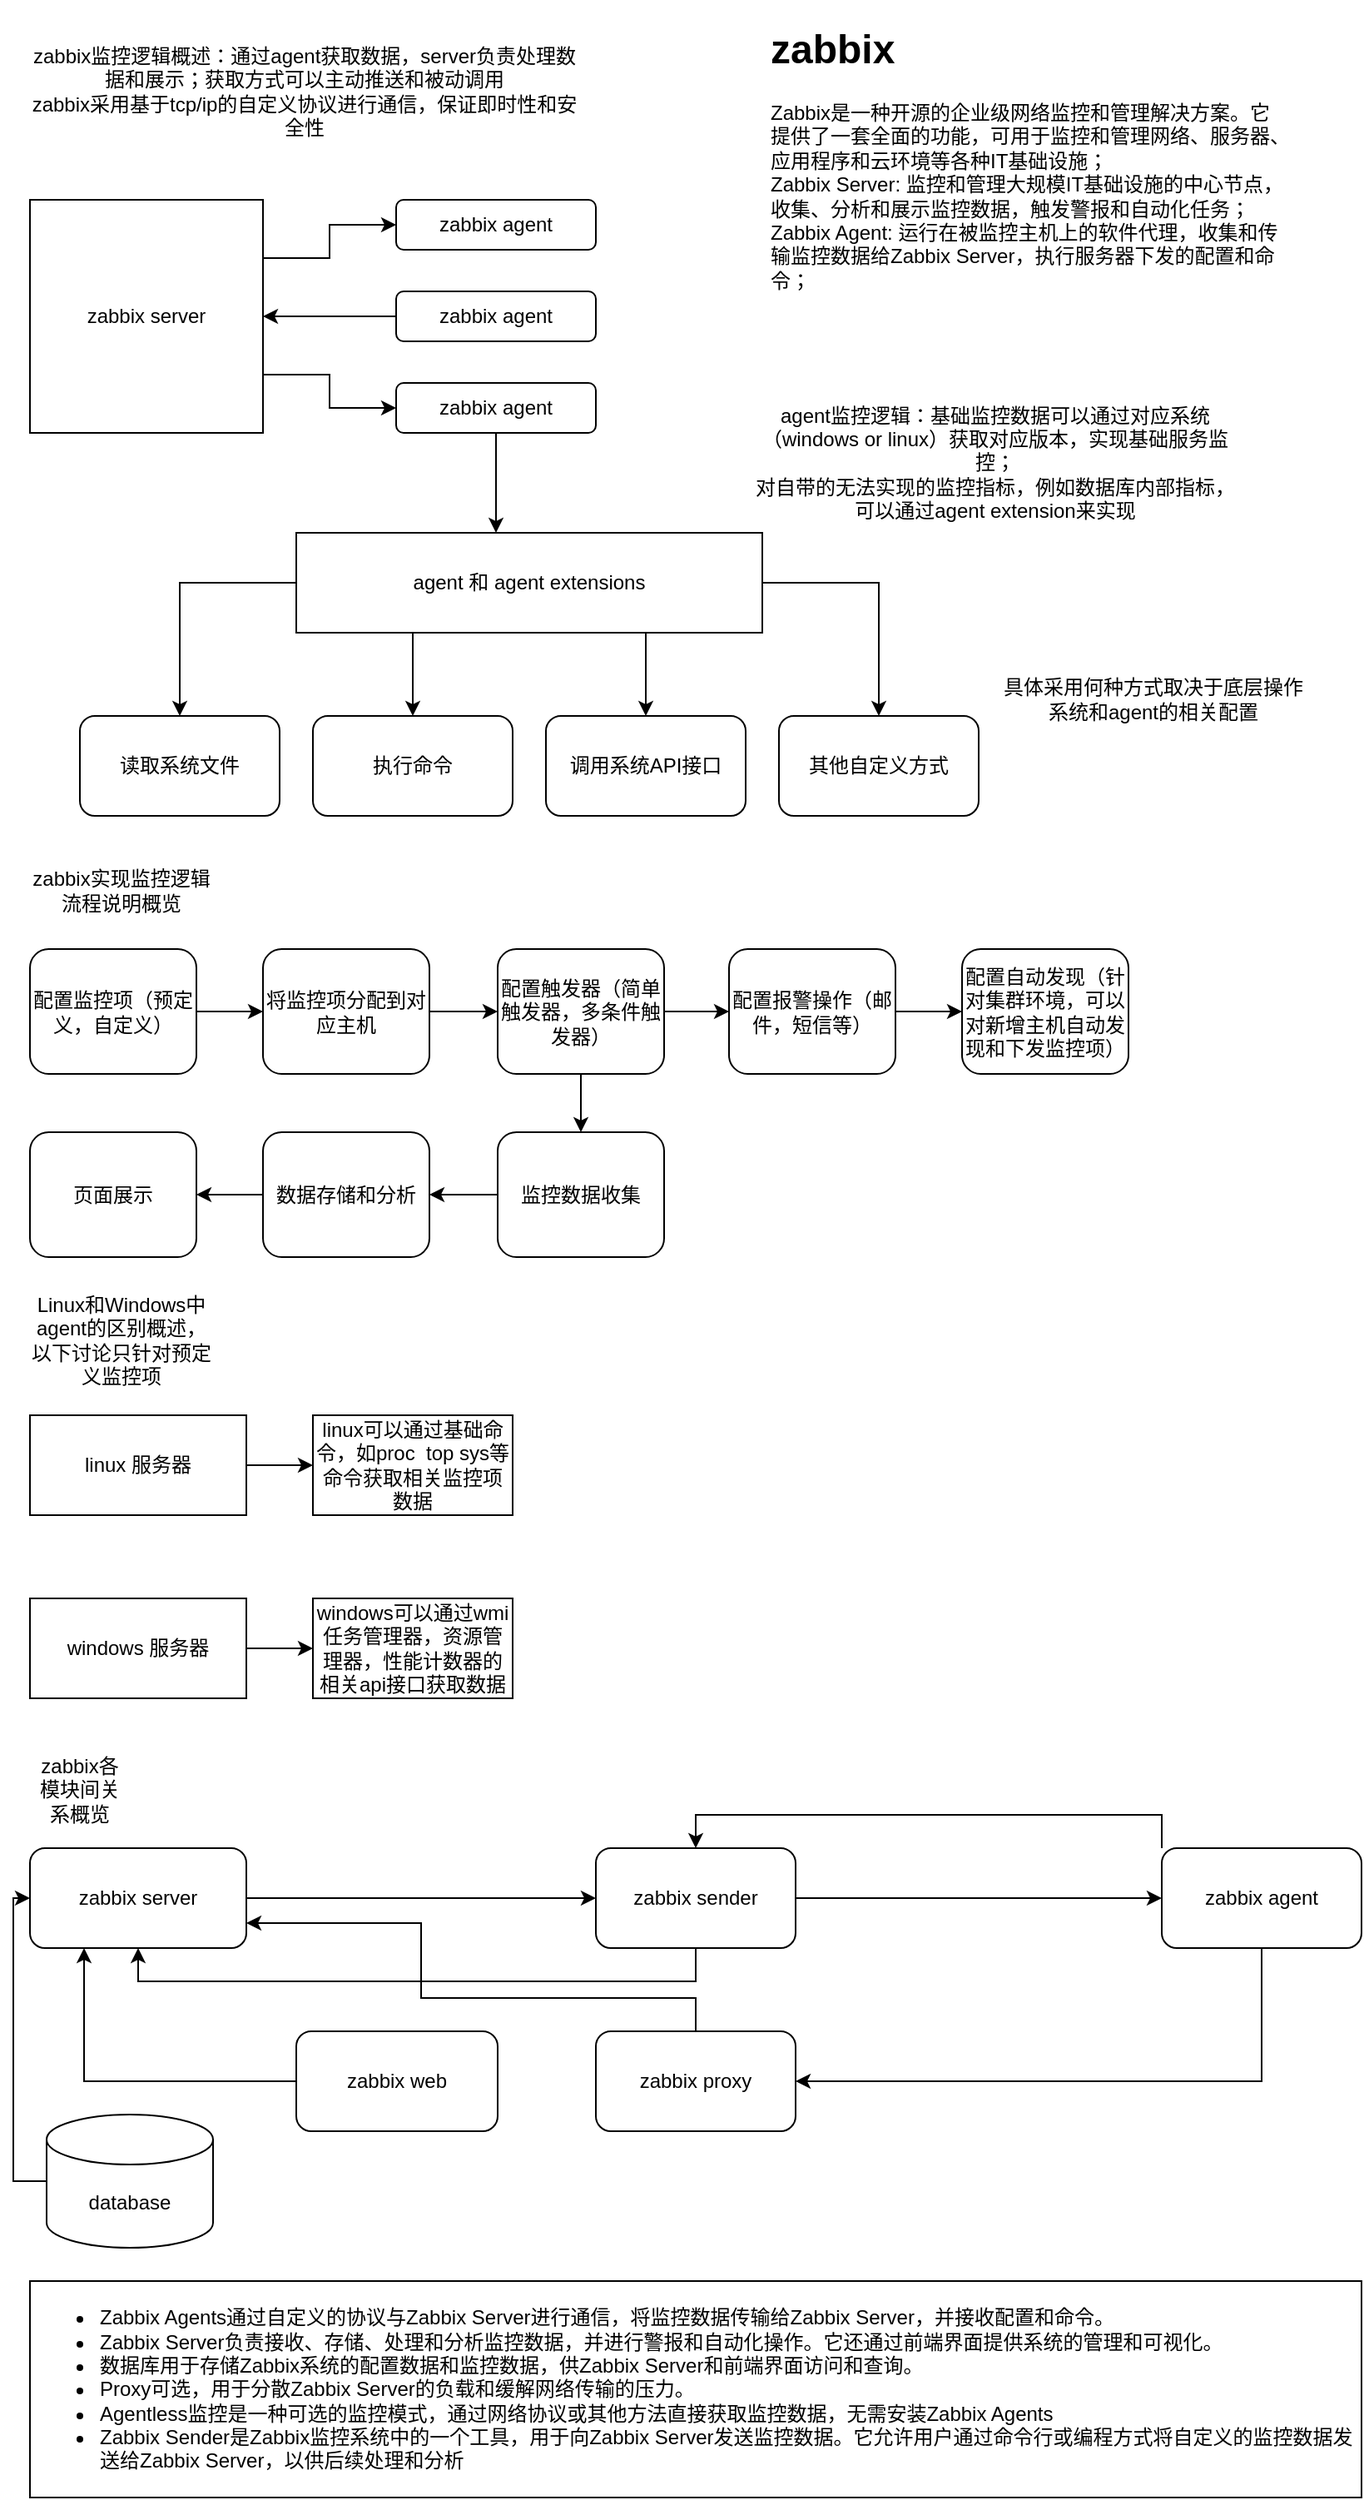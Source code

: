 <mxfile version="21.2.1" type="github">
  <diagram name="第 1 页" id="kEsdCzPGTC06tF2OzjXu">
    <mxGraphModel dx="1195" dy="630" grid="1" gridSize="10" guides="1" tooltips="1" connect="1" arrows="1" fold="1" page="1" pageScale="1" pageWidth="1169" pageHeight="1654" math="0" shadow="0">
      <root>
        <mxCell id="0" />
        <mxCell id="1" parent="0" />
        <mxCell id="dWIAZpZKa0cs_iQSi05g-6" style="edgeStyle=orthogonalEdgeStyle;rounded=0;orthogonalLoop=1;jettySize=auto;html=1;exitX=1;exitY=0.25;exitDx=0;exitDy=0;" edge="1" parent="1" source="dWIAZpZKa0cs_iQSi05g-1" target="dWIAZpZKa0cs_iQSi05g-2">
          <mxGeometry relative="1" as="geometry" />
        </mxCell>
        <mxCell id="dWIAZpZKa0cs_iQSi05g-8" style="edgeStyle=orthogonalEdgeStyle;rounded=0;orthogonalLoop=1;jettySize=auto;html=1;exitX=1;exitY=0.75;exitDx=0;exitDy=0;" edge="1" parent="1" source="dWIAZpZKa0cs_iQSi05g-1" target="dWIAZpZKa0cs_iQSi05g-4">
          <mxGeometry relative="1" as="geometry" />
        </mxCell>
        <mxCell id="dWIAZpZKa0cs_iQSi05g-1" value="zabbix server" style="whiteSpace=wrap;html=1;aspect=fixed;" vertex="1" parent="1">
          <mxGeometry x="40" y="120" width="140" height="140" as="geometry" />
        </mxCell>
        <mxCell id="dWIAZpZKa0cs_iQSi05g-2" value="zabbix agent" style="rounded=1;whiteSpace=wrap;html=1;" vertex="1" parent="1">
          <mxGeometry x="260" y="120" width="120" height="30" as="geometry" />
        </mxCell>
        <mxCell id="dWIAZpZKa0cs_iQSi05g-7" style="edgeStyle=orthogonalEdgeStyle;rounded=0;orthogonalLoop=1;jettySize=auto;html=1;exitX=0;exitY=0.5;exitDx=0;exitDy=0;" edge="1" parent="1" source="dWIAZpZKa0cs_iQSi05g-3" target="dWIAZpZKa0cs_iQSi05g-1">
          <mxGeometry relative="1" as="geometry" />
        </mxCell>
        <mxCell id="dWIAZpZKa0cs_iQSi05g-3" value="zabbix agent" style="rounded=1;whiteSpace=wrap;html=1;" vertex="1" parent="1">
          <mxGeometry x="260" y="175" width="120" height="30" as="geometry" />
        </mxCell>
        <mxCell id="dWIAZpZKa0cs_iQSi05g-4" value="zabbix agent" style="rounded=1;whiteSpace=wrap;html=1;" vertex="1" parent="1">
          <mxGeometry x="260" y="230" width="120" height="30" as="geometry" />
        </mxCell>
        <mxCell id="dWIAZpZKa0cs_iQSi05g-10" value="zabbix监控逻辑概述：通过agent获取数据，server负责处理数据和展示；获取方式可以主动推送和被动调用&lt;br&gt;zabbix采用基于tcp/ip的自定义协议进行通信，保证即时性和安全性" style="text;html=1;strokeColor=none;fillColor=none;align=center;verticalAlign=middle;whiteSpace=wrap;rounded=0;" vertex="1" parent="1">
          <mxGeometry x="40" y="10" width="330" height="90" as="geometry" />
        </mxCell>
        <mxCell id="dWIAZpZKa0cs_iQSi05g-13" value="" style="endArrow=classic;html=1;rounded=0;exitX=0.5;exitY=1;exitDx=0;exitDy=0;" edge="1" parent="1" source="dWIAZpZKa0cs_iQSi05g-4">
          <mxGeometry width="50" height="50" relative="1" as="geometry">
            <mxPoint x="320" y="340" as="sourcePoint" />
            <mxPoint x="320" y="320" as="targetPoint" />
          </mxGeometry>
        </mxCell>
        <mxCell id="dWIAZpZKa0cs_iQSi05g-20" style="edgeStyle=orthogonalEdgeStyle;rounded=0;orthogonalLoop=1;jettySize=auto;html=1;" edge="1" parent="1" source="dWIAZpZKa0cs_iQSi05g-14" target="dWIAZpZKa0cs_iQSi05g-16">
          <mxGeometry relative="1" as="geometry" />
        </mxCell>
        <mxCell id="dWIAZpZKa0cs_iQSi05g-21" style="edgeStyle=orthogonalEdgeStyle;rounded=0;orthogonalLoop=1;jettySize=auto;html=1;exitX=0.25;exitY=1;exitDx=0;exitDy=0;entryX=0.5;entryY=0;entryDx=0;entryDy=0;" edge="1" parent="1" source="dWIAZpZKa0cs_iQSi05g-14" target="dWIAZpZKa0cs_iQSi05g-19">
          <mxGeometry relative="1" as="geometry" />
        </mxCell>
        <mxCell id="dWIAZpZKa0cs_iQSi05g-22" style="edgeStyle=orthogonalEdgeStyle;rounded=0;orthogonalLoop=1;jettySize=auto;html=1;exitX=0.75;exitY=1;exitDx=0;exitDy=0;" edge="1" parent="1" source="dWIAZpZKa0cs_iQSi05g-14" target="dWIAZpZKa0cs_iQSi05g-18">
          <mxGeometry relative="1" as="geometry" />
        </mxCell>
        <mxCell id="dWIAZpZKa0cs_iQSi05g-23" style="edgeStyle=orthogonalEdgeStyle;rounded=0;orthogonalLoop=1;jettySize=auto;html=1;" edge="1" parent="1" source="dWIAZpZKa0cs_iQSi05g-14" target="dWIAZpZKa0cs_iQSi05g-17">
          <mxGeometry relative="1" as="geometry" />
        </mxCell>
        <mxCell id="dWIAZpZKa0cs_iQSi05g-14" value="agent 和 agent extensions" style="rounded=0;whiteSpace=wrap;html=1;" vertex="1" parent="1">
          <mxGeometry x="200" y="320" width="280" height="60" as="geometry" />
        </mxCell>
        <mxCell id="dWIAZpZKa0cs_iQSi05g-15" value="agent监控逻辑：基础监控数据可以通过对应系统（windows or linux）获取对应版本，实现基础服务监控；&lt;br&gt;对自带的无法实现的监控指标，例如数据库内部指标，可以通过agent extension来实现" style="text;html=1;strokeColor=none;fillColor=none;align=center;verticalAlign=middle;whiteSpace=wrap;rounded=0;" vertex="1" parent="1">
          <mxGeometry x="470" y="175" width="300" height="205" as="geometry" />
        </mxCell>
        <mxCell id="dWIAZpZKa0cs_iQSi05g-16" value="读取系统文件" style="rounded=1;whiteSpace=wrap;html=1;" vertex="1" parent="1">
          <mxGeometry x="70" y="430" width="120" height="60" as="geometry" />
        </mxCell>
        <mxCell id="dWIAZpZKa0cs_iQSi05g-17" value="其他自定义方式" style="rounded=1;whiteSpace=wrap;html=1;" vertex="1" parent="1">
          <mxGeometry x="490" y="430" width="120" height="60" as="geometry" />
        </mxCell>
        <mxCell id="dWIAZpZKa0cs_iQSi05g-18" value="调用系统API接口" style="rounded=1;whiteSpace=wrap;html=1;" vertex="1" parent="1">
          <mxGeometry x="350" y="430" width="120" height="60" as="geometry" />
        </mxCell>
        <mxCell id="dWIAZpZKa0cs_iQSi05g-19" value="执行命令" style="rounded=1;whiteSpace=wrap;html=1;" vertex="1" parent="1">
          <mxGeometry x="210" y="430" width="120" height="60" as="geometry" />
        </mxCell>
        <mxCell id="dWIAZpZKa0cs_iQSi05g-25" value="&lt;h1&gt;zabbix&lt;/h1&gt;&lt;div&gt;Zabbix是一种开源的企业级网络监控和管理解决方案。它提供了一套全面的功能，可用于监控和管理网络、服务器、应用程序和云环境等各种IT基础设施；&lt;br&gt;&lt;/div&gt;&lt;div&gt;Zabbix Server: 监控和管理大规模IT基础设施的中心节点，收集、分析和展示监控数据，触发警报和自动化任务；&lt;br&gt;&lt;/div&gt;&lt;div&gt;Zabbix Agent: 运行在被监控主机上的软件代理，收集和传输监控数据给Zabbix Server，执行服务器下发的配置和命令；&lt;br&gt;&lt;/div&gt;" style="text;html=1;strokeColor=none;fillColor=none;spacing=5;spacingTop=-20;whiteSpace=wrap;overflow=hidden;rounded=0;" vertex="1" parent="1">
          <mxGeometry x="480" y="10" width="320" height="220" as="geometry" />
        </mxCell>
        <mxCell id="dWIAZpZKa0cs_iQSi05g-27" value="具体采用何种方式取决于底层操作系统和agent的相关配置" style="text;html=1;strokeColor=none;fillColor=none;align=center;verticalAlign=middle;whiteSpace=wrap;rounded=0;" vertex="1" parent="1">
          <mxGeometry x="620" y="350" width="190" height="140" as="geometry" />
        </mxCell>
        <mxCell id="dWIAZpZKa0cs_iQSi05g-28" value="zabbix实现监控逻辑流程说明概览" style="text;html=1;strokeColor=none;fillColor=none;align=center;verticalAlign=middle;whiteSpace=wrap;rounded=0;" vertex="1" parent="1">
          <mxGeometry x="40" y="520" width="110" height="30" as="geometry" />
        </mxCell>
        <mxCell id="dWIAZpZKa0cs_iQSi05g-38" style="edgeStyle=orthogonalEdgeStyle;rounded=0;orthogonalLoop=1;jettySize=auto;html=1;exitX=1;exitY=0.5;exitDx=0;exitDy=0;" edge="1" parent="1" source="dWIAZpZKa0cs_iQSi05g-29" target="dWIAZpZKa0cs_iQSi05g-31">
          <mxGeometry relative="1" as="geometry" />
        </mxCell>
        <mxCell id="dWIAZpZKa0cs_iQSi05g-29" value="配置监控项（预定义，自定义）" style="rounded=1;whiteSpace=wrap;html=1;" vertex="1" parent="1">
          <mxGeometry x="40" y="570" width="100" height="75" as="geometry" />
        </mxCell>
        <mxCell id="dWIAZpZKa0cs_iQSi05g-39" style="edgeStyle=orthogonalEdgeStyle;rounded=0;orthogonalLoop=1;jettySize=auto;html=1;entryX=0;entryY=0.5;entryDx=0;entryDy=0;" edge="1" parent="1" source="dWIAZpZKa0cs_iQSi05g-31" target="dWIAZpZKa0cs_iQSi05g-32">
          <mxGeometry relative="1" as="geometry" />
        </mxCell>
        <mxCell id="dWIAZpZKa0cs_iQSi05g-31" value="将监控项分配到对应主机" style="rounded=1;whiteSpace=wrap;html=1;" vertex="1" parent="1">
          <mxGeometry x="180" y="570" width="100" height="75" as="geometry" />
        </mxCell>
        <mxCell id="dWIAZpZKa0cs_iQSi05g-40" style="edgeStyle=orthogonalEdgeStyle;rounded=0;orthogonalLoop=1;jettySize=auto;html=1;entryX=0;entryY=0.5;entryDx=0;entryDy=0;" edge="1" parent="1" source="dWIAZpZKa0cs_iQSi05g-32" target="dWIAZpZKa0cs_iQSi05g-33">
          <mxGeometry relative="1" as="geometry" />
        </mxCell>
        <mxCell id="dWIAZpZKa0cs_iQSi05g-42" style="edgeStyle=orthogonalEdgeStyle;rounded=0;orthogonalLoop=1;jettySize=auto;html=1;" edge="1" parent="1" source="dWIAZpZKa0cs_iQSi05g-32" target="dWIAZpZKa0cs_iQSi05g-35">
          <mxGeometry relative="1" as="geometry" />
        </mxCell>
        <mxCell id="dWIAZpZKa0cs_iQSi05g-32" value="配置触发器（简单触发器，多条件触发器）" style="rounded=1;whiteSpace=wrap;html=1;" vertex="1" parent="1">
          <mxGeometry x="321" y="570" width="100" height="75" as="geometry" />
        </mxCell>
        <mxCell id="dWIAZpZKa0cs_iQSi05g-41" style="edgeStyle=orthogonalEdgeStyle;rounded=0;orthogonalLoop=1;jettySize=auto;html=1;exitX=1;exitY=0.5;exitDx=0;exitDy=0;entryX=0;entryY=0.5;entryDx=0;entryDy=0;" edge="1" parent="1" source="dWIAZpZKa0cs_iQSi05g-33" target="dWIAZpZKa0cs_iQSi05g-34">
          <mxGeometry relative="1" as="geometry" />
        </mxCell>
        <mxCell id="dWIAZpZKa0cs_iQSi05g-33" value="配置报警操作（邮件，短信等）" style="rounded=1;whiteSpace=wrap;html=1;" vertex="1" parent="1">
          <mxGeometry x="460" y="570" width="100" height="75" as="geometry" />
        </mxCell>
        <mxCell id="dWIAZpZKa0cs_iQSi05g-34" value="配置自动发现（针对集群环境，可以对新增主机自动发现和下发监控项）" style="rounded=1;whiteSpace=wrap;html=1;" vertex="1" parent="1">
          <mxGeometry x="600" y="570" width="100" height="75" as="geometry" />
        </mxCell>
        <mxCell id="dWIAZpZKa0cs_iQSi05g-43" style="edgeStyle=orthogonalEdgeStyle;rounded=0;orthogonalLoop=1;jettySize=auto;html=1;exitX=0;exitY=0.5;exitDx=0;exitDy=0;entryX=1;entryY=0.5;entryDx=0;entryDy=0;" edge="1" parent="1" source="dWIAZpZKa0cs_iQSi05g-35" target="dWIAZpZKa0cs_iQSi05g-36">
          <mxGeometry relative="1" as="geometry" />
        </mxCell>
        <mxCell id="dWIAZpZKa0cs_iQSi05g-35" value="监控数据收集" style="rounded=1;whiteSpace=wrap;html=1;" vertex="1" parent="1">
          <mxGeometry x="321" y="680" width="100" height="75" as="geometry" />
        </mxCell>
        <mxCell id="dWIAZpZKa0cs_iQSi05g-44" style="edgeStyle=orthogonalEdgeStyle;rounded=0;orthogonalLoop=1;jettySize=auto;html=1;exitX=0;exitY=0.5;exitDx=0;exitDy=0;" edge="1" parent="1" source="dWIAZpZKa0cs_iQSi05g-36" target="dWIAZpZKa0cs_iQSi05g-37">
          <mxGeometry relative="1" as="geometry" />
        </mxCell>
        <mxCell id="dWIAZpZKa0cs_iQSi05g-36" value="数据存储和分析" style="rounded=1;whiteSpace=wrap;html=1;" vertex="1" parent="1">
          <mxGeometry x="180" y="680" width="100" height="75" as="geometry" />
        </mxCell>
        <mxCell id="dWIAZpZKa0cs_iQSi05g-37" value="页面展示" style="rounded=1;whiteSpace=wrap;html=1;" vertex="1" parent="1">
          <mxGeometry x="40" y="680" width="100" height="75" as="geometry" />
        </mxCell>
        <mxCell id="dWIAZpZKa0cs_iQSi05g-45" value="Linux和Windows中agent的区别概述，以下讨论只针对预定义监控项" style="text;html=1;strokeColor=none;fillColor=none;align=center;verticalAlign=middle;whiteSpace=wrap;rounded=0;" vertex="1" parent="1">
          <mxGeometry x="40" y="790" width="110" height="30" as="geometry" />
        </mxCell>
        <mxCell id="dWIAZpZKa0cs_iQSi05g-49" value="" style="edgeStyle=orthogonalEdgeStyle;rounded=0;orthogonalLoop=1;jettySize=auto;html=1;" edge="1" parent="1" source="dWIAZpZKa0cs_iQSi05g-46" target="dWIAZpZKa0cs_iQSi05g-48">
          <mxGeometry relative="1" as="geometry" />
        </mxCell>
        <mxCell id="dWIAZpZKa0cs_iQSi05g-46" value="linux 服务器" style="rounded=0;whiteSpace=wrap;html=1;" vertex="1" parent="1">
          <mxGeometry x="40" y="850" width="130" height="60" as="geometry" />
        </mxCell>
        <mxCell id="dWIAZpZKa0cs_iQSi05g-51" value="" style="edgeStyle=orthogonalEdgeStyle;rounded=0;orthogonalLoop=1;jettySize=auto;html=1;" edge="1" parent="1" source="dWIAZpZKa0cs_iQSi05g-47" target="dWIAZpZKa0cs_iQSi05g-50">
          <mxGeometry relative="1" as="geometry" />
        </mxCell>
        <mxCell id="dWIAZpZKa0cs_iQSi05g-47" value="windows 服务器" style="rounded=0;whiteSpace=wrap;html=1;" vertex="1" parent="1">
          <mxGeometry x="40" y="960" width="130" height="60" as="geometry" />
        </mxCell>
        <mxCell id="dWIAZpZKa0cs_iQSi05g-48" value="linux可以通过基础命令，如proc&amp;nbsp; top sys等命令获取相关监控项数据" style="whiteSpace=wrap;html=1;rounded=0;" vertex="1" parent="1">
          <mxGeometry x="210" y="850" width="120" height="60" as="geometry" />
        </mxCell>
        <mxCell id="dWIAZpZKa0cs_iQSi05g-50" value="windows可以通过wmi 任务管理器，资源管理器，性能计数器的相关api接口获取数据" style="whiteSpace=wrap;html=1;rounded=0;" vertex="1" parent="1">
          <mxGeometry x="210" y="960" width="120" height="60" as="geometry" />
        </mxCell>
        <mxCell id="dWIAZpZKa0cs_iQSi05g-52" value="zabbix各模块间关系概览" style="text;html=1;strokeColor=none;fillColor=none;align=center;verticalAlign=middle;whiteSpace=wrap;rounded=0;" vertex="1" parent="1">
          <mxGeometry x="40" y="1060" width="60" height="30" as="geometry" />
        </mxCell>
        <mxCell id="dWIAZpZKa0cs_iQSi05g-57" style="edgeStyle=orthogonalEdgeStyle;rounded=0;orthogonalLoop=1;jettySize=auto;html=1;entryX=0;entryY=0.5;entryDx=0;entryDy=0;" edge="1" parent="1" source="dWIAZpZKa0cs_iQSi05g-53" target="dWIAZpZKa0cs_iQSi05g-56">
          <mxGeometry relative="1" as="geometry" />
        </mxCell>
        <mxCell id="dWIAZpZKa0cs_iQSi05g-53" value="zabbix server" style="rounded=1;whiteSpace=wrap;html=1;" vertex="1" parent="1">
          <mxGeometry x="40" y="1110" width="130" height="60" as="geometry" />
        </mxCell>
        <mxCell id="dWIAZpZKa0cs_iQSi05g-59" style="edgeStyle=orthogonalEdgeStyle;rounded=0;orthogonalLoop=1;jettySize=auto;html=1;exitX=0;exitY=0;exitDx=0;exitDy=0;entryX=0.5;entryY=0;entryDx=0;entryDy=0;" edge="1" parent="1" source="dWIAZpZKa0cs_iQSi05g-54" target="dWIAZpZKa0cs_iQSi05g-56">
          <mxGeometry relative="1" as="geometry" />
        </mxCell>
        <mxCell id="dWIAZpZKa0cs_iQSi05g-69" style="edgeStyle=orthogonalEdgeStyle;rounded=0;orthogonalLoop=1;jettySize=auto;html=1;entryX=1;entryY=0.5;entryDx=0;entryDy=0;" edge="1" parent="1" source="dWIAZpZKa0cs_iQSi05g-54" target="dWIAZpZKa0cs_iQSi05g-63">
          <mxGeometry relative="1" as="geometry">
            <Array as="points">
              <mxPoint x="780" y="1250" />
            </Array>
          </mxGeometry>
        </mxCell>
        <mxCell id="dWIAZpZKa0cs_iQSi05g-54" value="zabbix agent" style="rounded=1;whiteSpace=wrap;html=1;" vertex="1" parent="1">
          <mxGeometry x="720" y="1110" width="120" height="60" as="geometry" />
        </mxCell>
        <mxCell id="dWIAZpZKa0cs_iQSi05g-62" style="edgeStyle=orthogonalEdgeStyle;rounded=0;orthogonalLoop=1;jettySize=auto;html=1;exitX=0;exitY=0.5;exitDx=0;exitDy=0;exitPerimeter=0;entryX=0;entryY=0.5;entryDx=0;entryDy=0;" edge="1" parent="1" source="dWIAZpZKa0cs_iQSi05g-55" target="dWIAZpZKa0cs_iQSi05g-53">
          <mxGeometry relative="1" as="geometry" />
        </mxCell>
        <mxCell id="dWIAZpZKa0cs_iQSi05g-55" value="database" style="shape=cylinder3;whiteSpace=wrap;html=1;boundedLbl=1;backgroundOutline=1;size=15;" vertex="1" parent="1">
          <mxGeometry x="50" y="1270" width="100" height="80" as="geometry" />
        </mxCell>
        <mxCell id="dWIAZpZKa0cs_iQSi05g-58" style="edgeStyle=orthogonalEdgeStyle;rounded=0;orthogonalLoop=1;jettySize=auto;html=1;entryX=0;entryY=0.5;entryDx=0;entryDy=0;" edge="1" parent="1" source="dWIAZpZKa0cs_iQSi05g-56" target="dWIAZpZKa0cs_iQSi05g-54">
          <mxGeometry relative="1" as="geometry" />
        </mxCell>
        <mxCell id="dWIAZpZKa0cs_iQSi05g-67" style="edgeStyle=orthogonalEdgeStyle;rounded=0;orthogonalLoop=1;jettySize=auto;html=1;entryX=0.5;entryY=1;entryDx=0;entryDy=0;" edge="1" parent="1" source="dWIAZpZKa0cs_iQSi05g-56" target="dWIAZpZKa0cs_iQSi05g-53">
          <mxGeometry relative="1" as="geometry">
            <Array as="points">
              <mxPoint x="440" y="1190" />
              <mxPoint x="105" y="1190" />
            </Array>
          </mxGeometry>
        </mxCell>
        <mxCell id="dWIAZpZKa0cs_iQSi05g-56" value="zabbix sender" style="rounded=1;whiteSpace=wrap;html=1;" vertex="1" parent="1">
          <mxGeometry x="380" y="1110" width="120" height="60" as="geometry" />
        </mxCell>
        <mxCell id="dWIAZpZKa0cs_iQSi05g-68" style="edgeStyle=orthogonalEdgeStyle;rounded=0;orthogonalLoop=1;jettySize=auto;html=1;entryX=1;entryY=0.75;entryDx=0;entryDy=0;" edge="1" parent="1" source="dWIAZpZKa0cs_iQSi05g-63" target="dWIAZpZKa0cs_iQSi05g-53">
          <mxGeometry relative="1" as="geometry">
            <Array as="points">
              <mxPoint x="440" y="1200" />
              <mxPoint x="275" y="1200" />
              <mxPoint x="275" y="1155" />
            </Array>
          </mxGeometry>
        </mxCell>
        <mxCell id="dWIAZpZKa0cs_iQSi05g-63" value="zabbix proxy" style="rounded=1;whiteSpace=wrap;html=1;" vertex="1" parent="1">
          <mxGeometry x="380" y="1220" width="120" height="60" as="geometry" />
        </mxCell>
        <mxCell id="dWIAZpZKa0cs_iQSi05g-65" style="edgeStyle=orthogonalEdgeStyle;rounded=0;orthogonalLoop=1;jettySize=auto;html=1;entryX=0.25;entryY=1;entryDx=0;entryDy=0;" edge="1" parent="1" source="dWIAZpZKa0cs_iQSi05g-64" target="dWIAZpZKa0cs_iQSi05g-53">
          <mxGeometry relative="1" as="geometry" />
        </mxCell>
        <mxCell id="dWIAZpZKa0cs_iQSi05g-64" value="zabbix web" style="rounded=1;whiteSpace=wrap;html=1;" vertex="1" parent="1">
          <mxGeometry x="200" y="1220" width="121" height="60" as="geometry" />
        </mxCell>
        <mxCell id="dWIAZpZKa0cs_iQSi05g-70" value="&lt;div&gt;&lt;ul&gt;&lt;li&gt;Zabbix Agents通过自定义的协议与Zabbix Server进行通信，将监控数据传输给Zabbix Server，并接收配置和命令。&lt;/li&gt;&lt;li&gt;Zabbix Server负责接收、存储、处理和分析监控数据，并进行警报和自动化操作。它还通过前端界面提供系统的管理和可视化。&lt;/li&gt;&lt;li&gt;数据库用于存储Zabbix系统的配置数据和监控数据，供Zabbix Server和前端界面访问和查询。&lt;/li&gt;&lt;li&gt;Proxy可选，用于分散Zabbix Server的负载和缓解网络传输的压力。&lt;/li&gt;&lt;li&gt;Agentless监控是一种可选的监控模式，通过网络协议或其他方法直接获取监控数据，无需安装Zabbix Agents&lt;/li&gt;&lt;li&gt;Zabbix Sender是Zabbix监控系统中的一个工具，用于向Zabbix Server发送监控数据。它允许用户通过命令行或编程方式将自定义的监控数据发送给Zabbix Server，以供后续处理和分析&lt;/li&gt;&lt;/ul&gt;&lt;/div&gt;" style="rounded=0;whiteSpace=wrap;html=1;align=left;" vertex="1" parent="1">
          <mxGeometry x="40" y="1370" width="800" height="130" as="geometry" />
        </mxCell>
      </root>
    </mxGraphModel>
  </diagram>
</mxfile>
